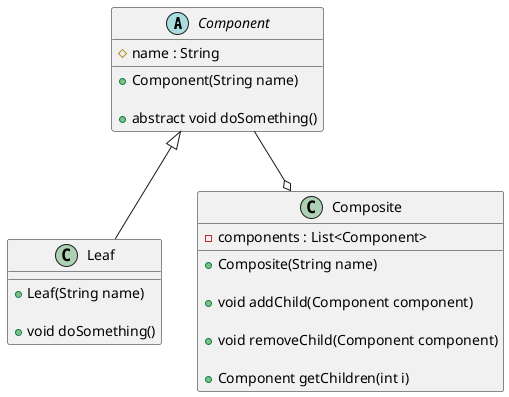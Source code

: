 @startuml

abstract class Component{

 # name : String

 + Component(String name)

 + abstract void doSomething()

}


class Leaf{

  + Leaf(String name)

  + void doSomething()
}


class Composite{

 - components : List<Component>

 + Composite(String name)

 + void addChild(Component component)

 + void removeChild(Component component)

 + Component getChildren(int i)
}


Component <|-- Leaf
Component --o Composite

@enduml